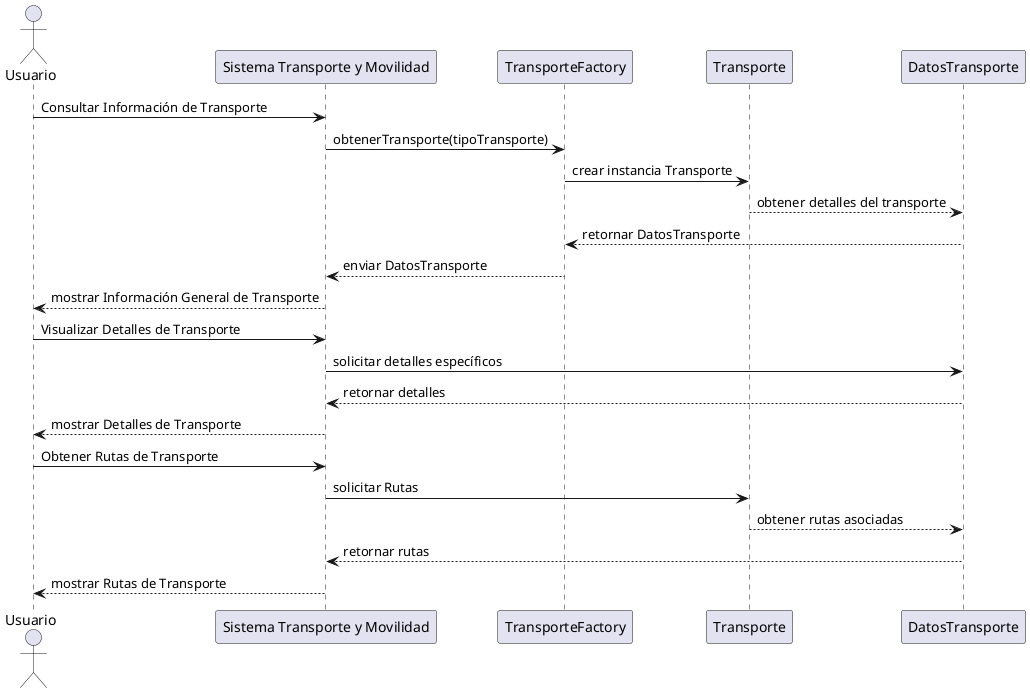 @startuml
actor Usuario as U

U -> "Sistema Transporte y Movilidad" : Consultar Información de Transporte
"Sistema Transporte y Movilidad" -> TransporteFactory : obtenerTransporte(tipoTransporte)

TransporteFactory -> Transporte : crear instancia Transporte
Transporte --> DatosTransporte : obtener detalles del transporte
DatosTransporte --> TransporteFactory : retornar DatosTransporte

TransporteFactory --> "Sistema Transporte y Movilidad" : enviar DatosTransporte
"Sistema Transporte y Movilidad" --> U : mostrar Información General de Transporte

U -> "Sistema Transporte y Movilidad" : Visualizar Detalles de Transporte
"Sistema Transporte y Movilidad" -> DatosTransporte : solicitar detalles específicos
DatosTransporte --> "Sistema Transporte y Movilidad" : retornar detalles

"Sistema Transporte y Movilidad" --> U : mostrar Detalles de Transporte

U -> "Sistema Transporte y Movilidad" : Obtener Rutas de Transporte
"Sistema Transporte y Movilidad" -> Transporte : solicitar Rutas
Transporte --> DatosTransporte : obtener rutas asociadas
DatosTransporte --> "Sistema Transporte y Movilidad" : retornar rutas

"Sistema Transporte y Movilidad" --> U : mostrar Rutas de Transporte
@enduml

